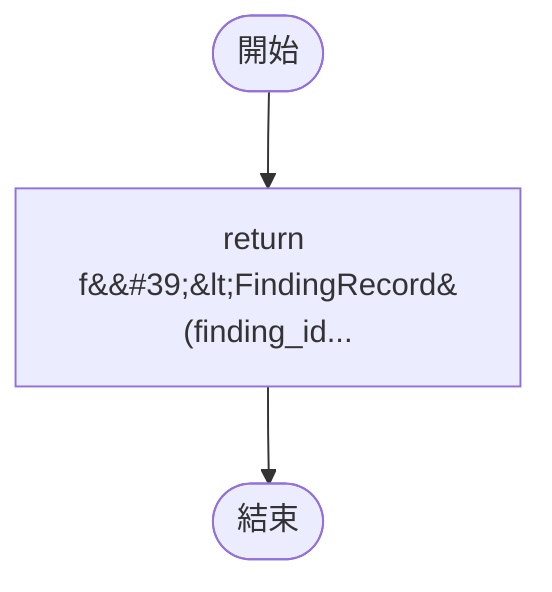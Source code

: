 flowchart TB
    n1([開始])
    n2([結束])
    n3[return f&amp;&#35;39;&amp;lt;FindingRecord&#40;finding_id...]
    n1 --> n3
    n3 --> n2